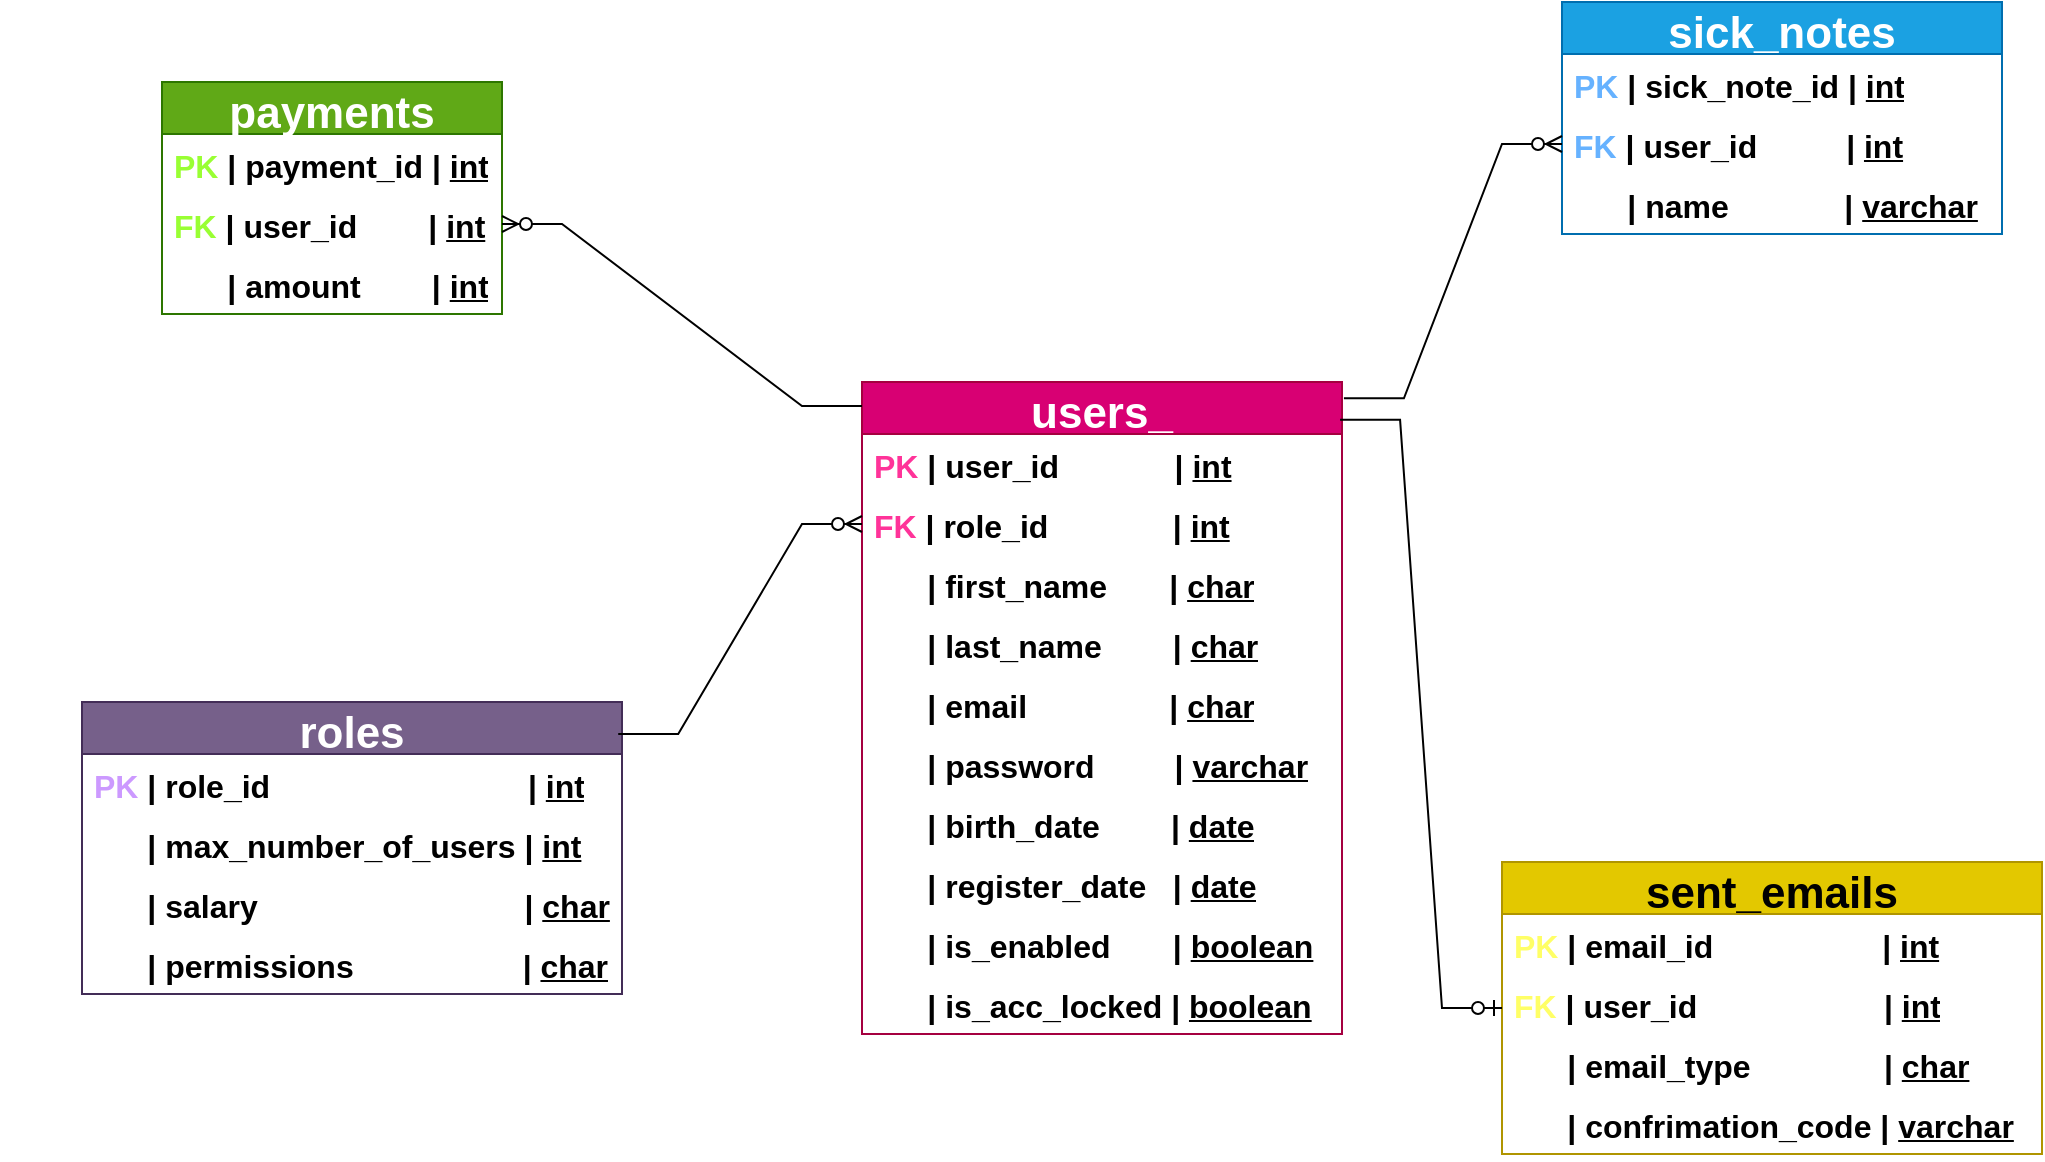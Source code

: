 <mxfile version="24.2.5" type="device">
  <diagram name="Page-1" id="_sQ8mN5WdoTnTiQqD7-c">
    <mxGraphModel dx="1434" dy="774" grid="1" gridSize="10" guides="1" tooltips="1" connect="1" arrows="1" fold="1" page="1" pageScale="1" pageWidth="1100" pageHeight="850" math="0" shadow="0">
      <root>
        <mxCell id="0" />
        <mxCell id="1" parent="0" />
        <mxCell id="wNF9DsZ1h71J1dab8gQ--14" value="users_" style="swimlane;fontStyle=1;childLayout=stackLayout;horizontal=1;startSize=26;horizontalStack=0;resizeParent=1;resizeParentMax=0;resizeLast=0;collapsible=1;marginBottom=0;align=center;fontSize=22;fillColor=#d80073;fontColor=#ffffff;strokeColor=#A50040;" parent="1" vertex="1">
          <mxGeometry x="440" y="220" width="240" height="326" as="geometry" />
        </mxCell>
        <mxCell id="wNF9DsZ1h71J1dab8gQ--15" value="&lt;font style=&quot;font-size: 16px;&quot;&gt;&lt;b&gt;&lt;font color=&quot;#ff3399&quot;&gt;PK&lt;/font&gt; | user_id&amp;nbsp; &amp;nbsp; &amp;nbsp; &amp;nbsp; &amp;nbsp; &amp;nbsp; &amp;nbsp;| &lt;u&gt;int&lt;/u&gt;&lt;/b&gt;&lt;/font&gt;" style="text;strokeColor=none;fillColor=none;spacingLeft=4;spacingRight=4;overflow=hidden;rotatable=0;points=[[0,0.5],[1,0.5]];portConstraint=eastwest;fontSize=12;whiteSpace=wrap;html=1;" parent="wNF9DsZ1h71J1dab8gQ--14" vertex="1">
          <mxGeometry y="26" width="240" height="30" as="geometry" />
        </mxCell>
        <mxCell id="wNF9DsZ1h71J1dab8gQ--81" value="&lt;font style=&quot;font-size: 16px;&quot;&gt;&lt;b&gt;&lt;font color=&quot;#ff3399&quot;&gt;FK&lt;/font&gt; | role_id&amp;nbsp; &amp;nbsp; &amp;nbsp; &amp;nbsp; &amp;nbsp; &amp;nbsp; &amp;nbsp; | &lt;u&gt;int&lt;/u&gt;&lt;/b&gt;&lt;/font&gt;" style="text;strokeColor=none;fillColor=none;spacingLeft=4;spacingRight=4;overflow=hidden;rotatable=0;points=[[0,0.5],[1,0.5]];portConstraint=eastwest;fontSize=12;whiteSpace=wrap;html=1;" parent="wNF9DsZ1h71J1dab8gQ--14" vertex="1">
          <mxGeometry y="56" width="240" height="30" as="geometry" />
        </mxCell>
        <mxCell id="wNF9DsZ1h71J1dab8gQ--18" value="&lt;b&gt;&lt;font style=&quot;font-size: 16px;&quot;&gt;&amp;nbsp; &amp;nbsp; &amp;nbsp; | first_name&amp;nbsp; &amp;nbsp; &amp;nbsp; &amp;nbsp;| &lt;u&gt;char&lt;/u&gt;&lt;/font&gt;&lt;/b&gt;" style="text;strokeColor=none;fillColor=none;spacingLeft=4;spacingRight=4;overflow=hidden;rotatable=0;points=[[0,0.5],[1,0.5]];portConstraint=eastwest;fontSize=12;whiteSpace=wrap;html=1;" parent="wNF9DsZ1h71J1dab8gQ--14" vertex="1">
          <mxGeometry y="86" width="240" height="30" as="geometry" />
        </mxCell>
        <mxCell id="wNF9DsZ1h71J1dab8gQ--29" value="&lt;b&gt;&lt;font style=&quot;font-size: 16px;&quot;&gt;&amp;nbsp; &amp;nbsp; &amp;nbsp; | last_name&amp;nbsp; &amp;nbsp; &amp;nbsp; &amp;nbsp; | &lt;u&gt;char&lt;/u&gt;&lt;/font&gt;&lt;/b&gt;" style="text;strokeColor=none;fillColor=none;spacingLeft=4;spacingRight=4;overflow=hidden;rotatable=0;points=[[0,0.5],[1,0.5]];portConstraint=eastwest;fontSize=12;whiteSpace=wrap;html=1;" parent="wNF9DsZ1h71J1dab8gQ--14" vertex="1">
          <mxGeometry y="116" width="240" height="30" as="geometry" />
        </mxCell>
        <mxCell id="wNF9DsZ1h71J1dab8gQ--30" value="&lt;b&gt;&lt;font style=&quot;font-size: 16px;&quot;&gt;&amp;nbsp; &amp;nbsp; &amp;nbsp; | email&amp;nbsp; &amp;nbsp; &amp;nbsp; &amp;nbsp; &amp;nbsp; &amp;nbsp; &amp;nbsp; &amp;nbsp; | &lt;u&gt;char&lt;/u&gt;&lt;/font&gt;&lt;/b&gt;" style="text;strokeColor=none;fillColor=none;spacingLeft=4;spacingRight=4;overflow=hidden;rotatable=0;points=[[0,0.5],[1,0.5]];portConstraint=eastwest;fontSize=12;whiteSpace=wrap;html=1;" parent="wNF9DsZ1h71J1dab8gQ--14" vertex="1">
          <mxGeometry y="146" width="240" height="30" as="geometry" />
        </mxCell>
        <mxCell id="wNF9DsZ1h71J1dab8gQ--31" value="&lt;b&gt;&lt;font style=&quot;font-size: 16px;&quot;&gt;&amp;nbsp; &amp;nbsp; &amp;nbsp; | password&amp;nbsp; &amp;nbsp; &amp;nbsp; &amp;nbsp; &amp;nbsp;| &lt;u&gt;varchar&lt;/u&gt;&lt;/font&gt;&lt;/b&gt;" style="text;strokeColor=none;fillColor=none;spacingLeft=4;spacingRight=4;overflow=hidden;rotatable=0;points=[[0,0.5],[1,0.5]];portConstraint=eastwest;fontSize=12;whiteSpace=wrap;html=1;" parent="wNF9DsZ1h71J1dab8gQ--14" vertex="1">
          <mxGeometry y="176" width="240" height="30" as="geometry" />
        </mxCell>
        <mxCell id="wNF9DsZ1h71J1dab8gQ--32" value="&lt;b&gt;&lt;font style=&quot;font-size: 16px;&quot;&gt;&amp;nbsp; &amp;nbsp; &amp;nbsp; | birth_date&amp;nbsp; &amp;nbsp; &amp;nbsp; &amp;nbsp; | &lt;u&gt;date&lt;/u&gt;&lt;/font&gt;&lt;/b&gt;" style="text;strokeColor=none;fillColor=none;spacingLeft=4;spacingRight=4;overflow=hidden;rotatable=0;points=[[0,0.5],[1,0.5]];portConstraint=eastwest;fontSize=12;whiteSpace=wrap;html=1;" parent="wNF9DsZ1h71J1dab8gQ--14" vertex="1">
          <mxGeometry y="206" width="240" height="30" as="geometry" />
        </mxCell>
        <mxCell id="wNF9DsZ1h71J1dab8gQ--49" value="&lt;b&gt;&lt;font style=&quot;font-size: 16px;&quot;&gt;&amp;nbsp; &amp;nbsp; &amp;nbsp; | register_date&amp;nbsp; &amp;nbsp;| &lt;u&gt;date&lt;/u&gt;&lt;/font&gt;&lt;/b&gt;" style="text;strokeColor=none;fillColor=none;spacingLeft=4;spacingRight=4;overflow=hidden;rotatable=0;points=[[0,0.5],[1,0.5]];portConstraint=eastwest;fontSize=12;whiteSpace=wrap;html=1;" parent="wNF9DsZ1h71J1dab8gQ--14" vertex="1">
          <mxGeometry y="236" width="240" height="30" as="geometry" />
        </mxCell>
        <mxCell id="wNF9DsZ1h71J1dab8gQ--50" value="&lt;b&gt;&lt;font style=&quot;font-size: 16px;&quot;&gt;&amp;nbsp; &amp;nbsp; &amp;nbsp; | is_enabled&amp;nbsp; &amp;nbsp; &amp;nbsp; &amp;nbsp;| &lt;u&gt;boolean&lt;/u&gt;&lt;/font&gt;&lt;/b&gt;&lt;span style=&quot;color: rgba(0, 0, 0, 0); font-family: monospace; font-size: 0px; text-wrap: nowrap;&quot;&gt;%3CmxGraphModel%3E%3Croot%3E%3CmxCell%20id%3D%220%22%2F%3E%3CmxCell%20id%3D%221%22%20parent%3D%220%22%2F%3E%3CmxCell%20id%3D%222%22%20value%3D%22%26lt%3Bb%26gt%3B%26lt%3Bfont%20style%3D%26quot%3Bfont-size%3A%2016px%3B%26quot%3B%26gt%3B%26amp%3Bnbsp%3B%20%26amp%3Bnbsp%3B%20%26amp%3Bnbsp%3B%20%7C%20register_date%20%7C%20%26lt%3Bu%26gt%3Bdate%26lt%3B%2Fu%26gt%3B%26lt%3B%2Ffont%26gt%3B%26lt%3B%2Fb%26gt%3B%22%20style%3D%22text%3BstrokeColor%3Dnone%3BfillColor%3Dnone%3BspacingLeft%3D4%3BspacingRight%3D4%3Boverflow%3Dhidden%3Brotatable%3D0%3Bpoints%3D%5B%5B0%2C0.5%5D%2C%5B1%2C0.5%5D%5D%3BportConstraint%3Deastwest%3BfontSize%3D12%3BwhiteSpace%3Dwrap%3Bhtml%3D1%3B%22%20vertex%3D%221%22%20parent%3D%221%22%3E%3CmxGeometry%20x%3D%22440%22%20y%3D%22426%22%20width%3D%22250%22%20height%3D%2230%22%20as%3D%22geometry%22%2F%3E%3C%2FmxCell%3E%3C%2Froot%3E%3C%2FmxGraphModel%3E&lt;/span&gt;" style="text;strokeColor=none;fillColor=none;spacingLeft=4;spacingRight=4;overflow=hidden;rotatable=0;points=[[0,0.5],[1,0.5]];portConstraint=eastwest;fontSize=12;whiteSpace=wrap;html=1;" parent="wNF9DsZ1h71J1dab8gQ--14" vertex="1">
          <mxGeometry y="266" width="240" height="30" as="geometry" />
        </mxCell>
        <mxCell id="wNF9DsZ1h71J1dab8gQ--51" value="&lt;b&gt;&lt;font style=&quot;font-size: 16px;&quot;&gt;&amp;nbsp; &amp;nbsp; &amp;nbsp; | is_acc_locked | &lt;u&gt;boolean&lt;/u&gt;&lt;/font&gt;&lt;/b&gt;&lt;span style=&quot;color: rgba(0, 0, 0, 0); font-family: monospace; font-size: 0px; text-wrap: nowrap;&quot;&gt;%3CmxGraphModel%3E%3Croot%3E%3CmxCell%20id%3D%220%22%2F%3E%3CmxCell%20id%3D%221%22%20parent%3D%220%22%2F%3E%3CmxCell%20id%3D%222%22%20value%3D%22%26lt%3Bb%26gt%3B%26lt%3Bfont%20style%3D%26quot%3Bfont-size%3A%2016px%3B%26quot%3B%26gt%3B%26amp%3Bnbsp%3B%20%26amp%3Bnbsp%3B%20%26amp%3Bnbsp%3B%20%7C%20register_date%20%7C%20%26lt%3Bu%26gt%3Bdate%26lt%3B%2Fu%26gt%3B%26lt%3B%2Ffont%26gt%3B%26lt%3B%2Fb%26gt%3B%22%20style%3D%22text%3BstrokeColor%3Dnone%3BfillColor%3Dnone%3BspacingLeft%3D4%3BspacingRight%3D4%3Boverflow%3Dhidden%3Brotatable%3D0%3Bpoints%3D%5B%5B0%2C0.5%5D%2C%5B1%2C0.5%5D%5D%3BportConstraint%3Deastwest%3BfontSize%3D12%3BwhiteSpace%3Dwrap%3Bhtml%3D1%3B%22%20vertex%3D%221%22%20parent%3D%221%22%3E%3CmxGeometry%20x%3D%22440%22%20y%3D%22426%22%20width%3D%22250%22%20height%3D%2230%22%20as%3D%22geometry%22%2F%3E%3C%2FmxCell%3E%3C%2Froot%3E%3C%2FmxGraphModel%3E&lt;/span&gt;" style="text;strokeColor=none;fillColor=none;spacingLeft=4;spacingRight=4;overflow=hidden;rotatable=0;points=[[0,0.5],[1,0.5]];portConstraint=eastwest;fontSize=12;whiteSpace=wrap;html=1;" parent="wNF9DsZ1h71J1dab8gQ--14" vertex="1">
          <mxGeometry y="296" width="240" height="30" as="geometry" />
        </mxCell>
        <mxCell id="wNF9DsZ1h71J1dab8gQ--48" value="" style="shape=partialRectangle;connectable=0;fillColor=none;top=0;left=0;bottom=0;right=0;editable=1;overflow=hidden;whiteSpace=wrap;html=1;" parent="1" vertex="1">
          <mxGeometry x="10" y="260" width="30" height="30" as="geometry">
            <mxRectangle width="30" height="30" as="alternateBounds" />
          </mxGeometry>
        </mxCell>
        <mxCell id="wNF9DsZ1h71J1dab8gQ--52" value="payments" style="swimlane;fontStyle=1;childLayout=stackLayout;horizontal=1;startSize=26;horizontalStack=0;resizeParent=1;resizeParentMax=0;resizeLast=0;collapsible=1;marginBottom=0;align=center;fontSize=22;fillColor=#60a917;fontColor=#ffffff;strokeColor=#2D7600;" parent="1" vertex="1">
          <mxGeometry x="90" y="70" width="170" height="116" as="geometry" />
        </mxCell>
        <mxCell id="wNF9DsZ1h71J1dab8gQ--53" value="&lt;font style=&quot;font-size: 16px;&quot;&gt;&lt;b&gt;&lt;font color=&quot;#99ff33&quot;&gt;PK&lt;/font&gt; | payment_id | &lt;u&gt;int&lt;/u&gt;&lt;/b&gt;&lt;/font&gt;" style="text;strokeColor=none;fillColor=none;spacingLeft=4;spacingRight=4;overflow=hidden;rotatable=0;points=[[0,0.5],[1,0.5]];portConstraint=eastwest;fontSize=12;whiteSpace=wrap;html=1;" parent="wNF9DsZ1h71J1dab8gQ--52" vertex="1">
          <mxGeometry y="26" width="170" height="30" as="geometry" />
        </mxCell>
        <mxCell id="wNF9DsZ1h71J1dab8gQ--54" value="&lt;b&gt;&lt;font style=&quot;font-size: 16px;&quot;&gt;&lt;font color=&quot;#99ff33&quot;&gt;FK&lt;/font&gt;&amp;nbsp;| user_id&amp;nbsp; &amp;nbsp; &amp;nbsp; &amp;nbsp; | &lt;u&gt;int&lt;/u&gt;&lt;/font&gt;&lt;/b&gt;" style="text;strokeColor=none;fillColor=none;spacingLeft=4;spacingRight=4;overflow=hidden;rotatable=0;points=[[0,0.5],[1,0.5]];portConstraint=eastwest;fontSize=12;whiteSpace=wrap;html=1;" parent="wNF9DsZ1h71J1dab8gQ--52" vertex="1">
          <mxGeometry y="56" width="170" height="30" as="geometry" />
        </mxCell>
        <mxCell id="wNF9DsZ1h71J1dab8gQ--55" value="&lt;b&gt;&lt;font style=&quot;font-size: 16px;&quot;&gt;&amp;nbsp; &amp;nbsp; &amp;nbsp; | amount&amp;nbsp; &amp;nbsp; &amp;nbsp; &amp;nbsp; | &lt;u&gt;int&lt;/u&gt;&lt;/font&gt;&lt;/b&gt;" style="text;strokeColor=none;fillColor=none;spacingLeft=4;spacingRight=4;overflow=hidden;rotatable=0;points=[[0,0.5],[1,0.5]];portConstraint=eastwest;fontSize=12;whiteSpace=wrap;html=1;" parent="wNF9DsZ1h71J1dab8gQ--52" vertex="1">
          <mxGeometry y="86" width="170" height="30" as="geometry" />
        </mxCell>
        <mxCell id="wNF9DsZ1h71J1dab8gQ--62" value="sick_notes" style="swimlane;fontStyle=1;childLayout=stackLayout;horizontal=1;startSize=26;horizontalStack=0;resizeParent=1;resizeParentMax=0;resizeLast=0;collapsible=1;marginBottom=0;align=center;fontSize=22;fillColor=#1ba1e2;fontColor=#ffffff;strokeColor=#006EAF;" parent="1" vertex="1">
          <mxGeometry x="790" y="30" width="220" height="116" as="geometry" />
        </mxCell>
        <mxCell id="wNF9DsZ1h71J1dab8gQ--63" value="&lt;font style=&quot;font-size: 16px;&quot;&gt;&lt;b&gt;&lt;font color=&quot;#66b2ff&quot;&gt;PK&lt;/font&gt; | sick_note_id | &lt;u&gt;int&lt;/u&gt;&lt;/b&gt;&lt;/font&gt;" style="text;strokeColor=none;fillColor=none;spacingLeft=4;spacingRight=4;overflow=hidden;rotatable=0;points=[[0,0.5],[1,0.5]];portConstraint=eastwest;fontSize=12;whiteSpace=wrap;html=1;" parent="wNF9DsZ1h71J1dab8gQ--62" vertex="1">
          <mxGeometry y="26" width="220" height="30" as="geometry" />
        </mxCell>
        <mxCell id="wNF9DsZ1h71J1dab8gQ--64" value="&lt;b&gt;&lt;font style=&quot;font-size: 16px;&quot;&gt;&lt;font color=&quot;#66b2ff&quot;&gt;FK&lt;/font&gt;&amp;nbsp;| user_id&amp;nbsp; &amp;nbsp; &amp;nbsp; &amp;nbsp; &amp;nbsp; | &lt;u&gt;int&lt;/u&gt;&lt;/font&gt;&lt;/b&gt;" style="text;strokeColor=none;fillColor=none;spacingLeft=4;spacingRight=4;overflow=hidden;rotatable=0;points=[[0,0.5],[1,0.5]];portConstraint=eastwest;fontSize=12;whiteSpace=wrap;html=1;" parent="wNF9DsZ1h71J1dab8gQ--62" vertex="1">
          <mxGeometry y="56" width="220" height="30" as="geometry" />
        </mxCell>
        <mxCell id="wNF9DsZ1h71J1dab8gQ--65" value="&lt;b&gt;&lt;font style=&quot;font-size: 16px;&quot;&gt;&amp;nbsp; &amp;nbsp; &amp;nbsp; | name&amp;nbsp; &amp;nbsp; &amp;nbsp; &amp;nbsp; &amp;nbsp; &amp;nbsp; &amp;nbsp;| &lt;u&gt;varchar&lt;/u&gt;&lt;/font&gt;&lt;/b&gt;" style="text;strokeColor=none;fillColor=none;spacingLeft=4;spacingRight=4;overflow=hidden;rotatable=0;points=[[0,0.5],[1,0.5]];portConstraint=eastwest;fontSize=12;whiteSpace=wrap;html=1;" parent="wNF9DsZ1h71J1dab8gQ--62" vertex="1">
          <mxGeometry y="86" width="220" height="30" as="geometry" />
        </mxCell>
        <mxCell id="wNF9DsZ1h71J1dab8gQ--66" value="sent_emails" style="swimlane;fontStyle=1;childLayout=stackLayout;horizontal=1;startSize=26;horizontalStack=0;resizeParent=1;resizeParentMax=0;resizeLast=0;collapsible=1;marginBottom=0;align=center;fontSize=22;fillColor=#e3c800;fontColor=#000000;strokeColor=#B09500;" parent="1" vertex="1">
          <mxGeometry x="760" y="460" width="270" height="146" as="geometry" />
        </mxCell>
        <mxCell id="wNF9DsZ1h71J1dab8gQ--67" value="&lt;font style=&quot;font-size: 16px;&quot;&gt;&lt;b&gt;&lt;font color=&quot;#ffff66&quot;&gt;PK&lt;/font&gt; | email_id&amp;nbsp; &amp;nbsp; &amp;nbsp; &amp;nbsp; &amp;nbsp; &amp;nbsp; &amp;nbsp; &amp;nbsp; &amp;nbsp; &amp;nbsp;| &lt;u&gt;int&lt;/u&gt;&lt;/b&gt;&lt;/font&gt;" style="text;strokeColor=none;fillColor=none;spacingLeft=4;spacingRight=4;overflow=hidden;rotatable=0;points=[[0,0.5],[1,0.5]];portConstraint=eastwest;fontSize=12;whiteSpace=wrap;html=1;" parent="wNF9DsZ1h71J1dab8gQ--66" vertex="1">
          <mxGeometry y="26" width="270" height="30" as="geometry" />
        </mxCell>
        <mxCell id="wNF9DsZ1h71J1dab8gQ--68" value="&lt;b&gt;&lt;font style=&quot;font-size: 16px;&quot;&gt;&lt;font color=&quot;#ffff66&quot;&gt;FK&lt;/font&gt;&amp;nbsp;| user_id&amp;nbsp; &amp;nbsp; &amp;nbsp; &amp;nbsp; &amp;nbsp; &amp;nbsp; &amp;nbsp; &amp;nbsp; &amp;nbsp; &amp;nbsp; &amp;nbsp;| &lt;u&gt;int&lt;/u&gt;&lt;/font&gt;&lt;/b&gt;" style="text;strokeColor=none;fillColor=none;spacingLeft=4;spacingRight=4;overflow=hidden;rotatable=0;points=[[0,0.5],[1,0.5]];portConstraint=eastwest;fontSize=12;whiteSpace=wrap;html=1;" parent="wNF9DsZ1h71J1dab8gQ--66" vertex="1">
          <mxGeometry y="56" width="270" height="30" as="geometry" />
        </mxCell>
        <mxCell id="wNF9DsZ1h71J1dab8gQ--69" value="&lt;b&gt;&lt;font style=&quot;font-size: 16px;&quot;&gt;&amp;nbsp; &amp;nbsp; &amp;nbsp; | email_type&amp;nbsp; &amp;nbsp; &amp;nbsp; &amp;nbsp; &amp;nbsp; &amp;nbsp; &amp;nbsp; &amp;nbsp;| &lt;u&gt;char&lt;/u&gt;&lt;/font&gt;&lt;/b&gt;" style="text;strokeColor=none;fillColor=none;spacingLeft=4;spacingRight=4;overflow=hidden;rotatable=0;points=[[0,0.5],[1,0.5]];portConstraint=eastwest;fontSize=12;whiteSpace=wrap;html=1;" parent="wNF9DsZ1h71J1dab8gQ--66" vertex="1">
          <mxGeometry y="86" width="270" height="30" as="geometry" />
        </mxCell>
        <mxCell id="wNF9DsZ1h71J1dab8gQ--70" value="&lt;b&gt;&lt;font style=&quot;font-size: 16px;&quot;&gt;&amp;nbsp; &amp;nbsp; &amp;nbsp; | confrimation_code | &lt;u&gt;varchar&lt;/u&gt;&lt;/font&gt;&lt;/b&gt;&lt;span style=&quot;color: rgba(0, 0, 0, 0); font-family: monospace; font-size: 0px; text-wrap: nowrap;&quot;&gt;%3CmxGraphModel%3E%3Croot%3E%3CmxCell%20id%3D%220%22%2F%3E%3CmxCell%20id%3D%221%22%20parent%3D%220%22%2F%3E%3CmxCell%20id%3D%222%22%20value%3D%22%26lt%3Bb%26gt%3B%26lt%3Bfont%20style%3D%26quot%3Bfont-size%3A%2016px%3B%26quot%3B%26gt%3B%26amp%3Bnbsp%3B%20%26amp%3Bnbsp%3B%20%26amp%3Bnbsp%3B%20%7C%20register_date%20%7C%20%26lt%3Bu%26gt%3Bdate%26lt%3B%2Fu%26gt%3B%26lt%3B%2Ffont%26gt%3B%26lt%3B%2Fb%26gt%3B%22%20style%3D%22text%3BstrokeColor%3Dnone%3BfillColor%3Dnone%3BspacingLeft%3D4%3BspacingRight%3D4%3Boverflow%3Dhidden%3Brotatable%3D0%3Bpoints%3D%5B%5B0%2C0.5%5D%2C%5B1%2C0.5%5D%5D%3BportConstraint%3Deastwest%3BfontSize%3D12%3BwhiteSpace%3Dwrap%3Bhtml%3D1%3B%22%20vertex%3D%221%22%20parent%3D%221%22%3E%3CmxGeometry%20x%3D%22440%22%20y%3D%22426%22%20width%3D%22250%22%20height%3D%2230%22%20as%3D%22geometry%22%2F%3E%3C%2FmxCell%3E%3C%2Froot%3E%3C%2FmxGraphModel%3E&lt;/span&gt;" style="text;strokeColor=none;fillColor=none;spacingLeft=4;spacingRight=4;overflow=hidden;rotatable=0;points=[[0,0.5],[1,0.5]];portConstraint=eastwest;fontSize=12;whiteSpace=wrap;html=1;" parent="wNF9DsZ1h71J1dab8gQ--66" vertex="1">
          <mxGeometry y="116" width="270" height="30" as="geometry" />
        </mxCell>
        <mxCell id="wNF9DsZ1h71J1dab8gQ--71" value="roles" style="swimlane;fontStyle=1;childLayout=stackLayout;horizontal=1;startSize=26;horizontalStack=0;resizeParent=1;resizeParentMax=0;resizeLast=0;collapsible=1;marginBottom=0;align=center;fontSize=22;fillColor=#76608a;fontColor=#ffffff;strokeColor=#432D57;" parent="1" vertex="1">
          <mxGeometry x="50" y="380" width="270" height="146" as="geometry" />
        </mxCell>
        <mxCell id="wNF9DsZ1h71J1dab8gQ--72" value="&lt;font style=&quot;font-size: 16px;&quot;&gt;&lt;b&gt;&lt;font color=&quot;#cc99ff&quot;&gt;PK&lt;/font&gt; | role_id&amp;nbsp; &amp;nbsp; &amp;nbsp; &amp;nbsp; &amp;nbsp; &amp;nbsp; &amp;nbsp; &amp;nbsp; &amp;nbsp; &amp;nbsp; &amp;nbsp; &amp;nbsp; &amp;nbsp; &amp;nbsp; &amp;nbsp;| &lt;u&gt;int&lt;/u&gt;&lt;/b&gt;&lt;/font&gt;" style="text;strokeColor=none;fillColor=none;spacingLeft=4;spacingRight=4;overflow=hidden;rotatable=0;points=[[0,0.5],[1,0.5]];portConstraint=eastwest;fontSize=12;whiteSpace=wrap;html=1;" parent="wNF9DsZ1h71J1dab8gQ--71" vertex="1">
          <mxGeometry y="26" width="270" height="30" as="geometry" />
        </mxCell>
        <mxCell id="wNF9DsZ1h71J1dab8gQ--74" value="&lt;b&gt;&lt;font style=&quot;font-size: 16px;&quot;&gt;&amp;nbsp; &amp;nbsp; &amp;nbsp; | max_number_of_users | &lt;u&gt;int&lt;/u&gt;&lt;/font&gt;&lt;/b&gt;" style="text;strokeColor=none;fillColor=none;spacingLeft=4;spacingRight=4;overflow=hidden;rotatable=0;points=[[0,0.5],[1,0.5]];portConstraint=eastwest;fontSize=12;whiteSpace=wrap;html=1;" parent="wNF9DsZ1h71J1dab8gQ--71" vertex="1">
          <mxGeometry y="56" width="270" height="30" as="geometry" />
        </mxCell>
        <mxCell id="wNF9DsZ1h71J1dab8gQ--75" value="&lt;b&gt;&lt;font style=&quot;font-size: 16px;&quot;&gt;&amp;nbsp; &amp;nbsp; &amp;nbsp; | salary&amp;nbsp; &amp;nbsp; &amp;nbsp; &amp;nbsp; &amp;nbsp; &amp;nbsp; &amp;nbsp; &amp;nbsp; &amp;nbsp; &amp;nbsp; &amp;nbsp; &amp;nbsp; &amp;nbsp; &amp;nbsp; &amp;nbsp; | &lt;u&gt;char&lt;/u&gt;&lt;/font&gt;&lt;/b&gt;" style="text;strokeColor=none;fillColor=none;spacingLeft=4;spacingRight=4;overflow=hidden;rotatable=0;points=[[0,0.5],[1,0.5]];portConstraint=eastwest;fontSize=12;whiteSpace=wrap;html=1;" parent="wNF9DsZ1h71J1dab8gQ--71" vertex="1">
          <mxGeometry y="86" width="270" height="30" as="geometry" />
        </mxCell>
        <mxCell id="wNF9DsZ1h71J1dab8gQ--76" value="&lt;b&gt;&lt;font style=&quot;font-size: 16px;&quot;&gt;&amp;nbsp; &amp;nbsp; &amp;nbsp; | permissions&amp;nbsp; &amp;nbsp; &amp;nbsp; &amp;nbsp; &amp;nbsp; &amp;nbsp; &amp;nbsp; &amp;nbsp; &amp;nbsp; &amp;nbsp;| &lt;u&gt;char&lt;/u&gt;&lt;/font&gt;&lt;/b&gt;" style="text;strokeColor=none;fillColor=none;spacingLeft=4;spacingRight=4;overflow=hidden;rotatable=0;points=[[0,0.5],[1,0.5]];portConstraint=eastwest;fontSize=12;whiteSpace=wrap;html=1;" parent="wNF9DsZ1h71J1dab8gQ--71" vertex="1">
          <mxGeometry y="116" width="270" height="30" as="geometry" />
        </mxCell>
        <mxCell id="wNF9DsZ1h71J1dab8gQ--82" value="" style="edgeStyle=entityRelationEdgeStyle;fontSize=12;html=1;endArrow=ERzeroToMany;endFill=1;rounded=0;exitX=0.993;exitY=0.11;exitDx=0;exitDy=0;exitPerimeter=0;" parent="1" source="wNF9DsZ1h71J1dab8gQ--71" target="wNF9DsZ1h71J1dab8gQ--81" edge="1">
          <mxGeometry width="100" height="100" relative="1" as="geometry">
            <mxPoint x="500" y="450" as="sourcePoint" />
            <mxPoint x="370" y="270" as="targetPoint" />
          </mxGeometry>
        </mxCell>
        <mxCell id="wNF9DsZ1h71J1dab8gQ--84" value="" style="edgeStyle=entityRelationEdgeStyle;fontSize=12;html=1;endArrow=ERzeroToMany;endFill=1;rounded=0;entryX=1;entryY=0.5;entryDx=0;entryDy=0;exitX=0;exitY=0.037;exitDx=0;exitDy=0;exitPerimeter=0;" parent="1" source="wNF9DsZ1h71J1dab8gQ--14" target="wNF9DsZ1h71J1dab8gQ--54" edge="1">
          <mxGeometry width="100" height="100" relative="1" as="geometry">
            <mxPoint x="360" y="170" as="sourcePoint" />
            <mxPoint x="460" y="70" as="targetPoint" />
            <Array as="points">
              <mxPoint x="310" y="-180" />
            </Array>
          </mxGeometry>
        </mxCell>
        <mxCell id="wNF9DsZ1h71J1dab8gQ--85" value="" style="edgeStyle=entityRelationEdgeStyle;fontSize=12;html=1;endArrow=ERzeroToMany;endFill=1;rounded=0;entryX=0;entryY=0.5;entryDx=0;entryDy=0;exitX=1.004;exitY=0.025;exitDx=0;exitDy=0;exitPerimeter=0;" parent="1" source="wNF9DsZ1h71J1dab8gQ--14" target="wNF9DsZ1h71J1dab8gQ--64" edge="1">
          <mxGeometry width="100" height="100" relative="1" as="geometry">
            <mxPoint x="690" y="186" as="sourcePoint" />
            <mxPoint x="790" y="86" as="targetPoint" />
          </mxGeometry>
        </mxCell>
        <mxCell id="wNF9DsZ1h71J1dab8gQ--86" value="" style="edgeStyle=entityRelationEdgeStyle;fontSize=12;html=1;endArrow=ERzeroToOne;endFill=1;rounded=0;exitX=0.996;exitY=0.058;exitDx=0;exitDy=0;exitPerimeter=0;" parent="1" source="wNF9DsZ1h71J1dab8gQ--14" target="wNF9DsZ1h71J1dab8gQ--66" edge="1">
          <mxGeometry width="100" height="100" relative="1" as="geometry">
            <mxPoint x="810" y="360" as="sourcePoint" />
            <mxPoint x="910" y="260" as="targetPoint" />
          </mxGeometry>
        </mxCell>
      </root>
    </mxGraphModel>
  </diagram>
</mxfile>
